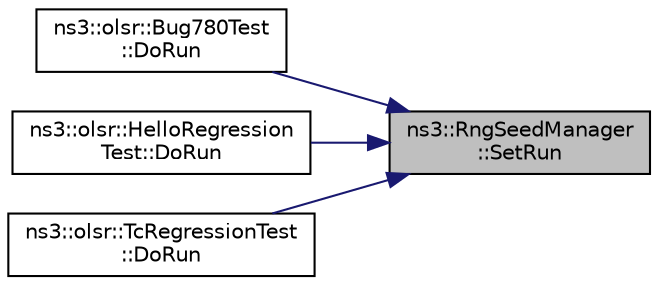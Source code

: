 digraph "ns3::RngSeedManager::SetRun"
{
 // LATEX_PDF_SIZE
  edge [fontname="Helvetica",fontsize="10",labelfontname="Helvetica",labelfontsize="10"];
  node [fontname="Helvetica",fontsize="10",shape=record];
  rankdir="RL";
  Node1 [label="ns3::RngSeedManager\l::SetRun",height=0.2,width=0.4,color="black", fillcolor="grey75", style="filled", fontcolor="black",tooltip="Set the run number of simulation."];
  Node1 -> Node2 [dir="back",color="midnightblue",fontsize="10",style="solid",fontname="Helvetica"];
  Node2 [label="ns3::olsr::Bug780Test\l::DoRun",height=0.2,width=0.4,color="black", fillcolor="white", style="filled",URL="$classns3_1_1olsr_1_1_bug780_test.html#aea2f01c8e6af5f1363b67a23ccaaf030",tooltip="Implementation to actually run this TestCase."];
  Node1 -> Node3 [dir="back",color="midnightblue",fontsize="10",style="solid",fontname="Helvetica"];
  Node3 [label="ns3::olsr::HelloRegression\lTest::DoRun",height=0.2,width=0.4,color="black", fillcolor="white", style="filled",URL="$classns3_1_1olsr_1_1_hello_regression_test.html#a469da2871e46fb6d56da5820f5aa1982",tooltip="Implementation to actually run this TestCase."];
  Node1 -> Node4 [dir="back",color="midnightblue",fontsize="10",style="solid",fontname="Helvetica"];
  Node4 [label="ns3::olsr::TcRegressionTest\l::DoRun",height=0.2,width=0.4,color="black", fillcolor="white", style="filled",URL="$classns3_1_1olsr_1_1_tc_regression_test.html#ab3215c11b0586486c641af620fb1bc0b",tooltip="Implementation to actually run this TestCase."];
}
